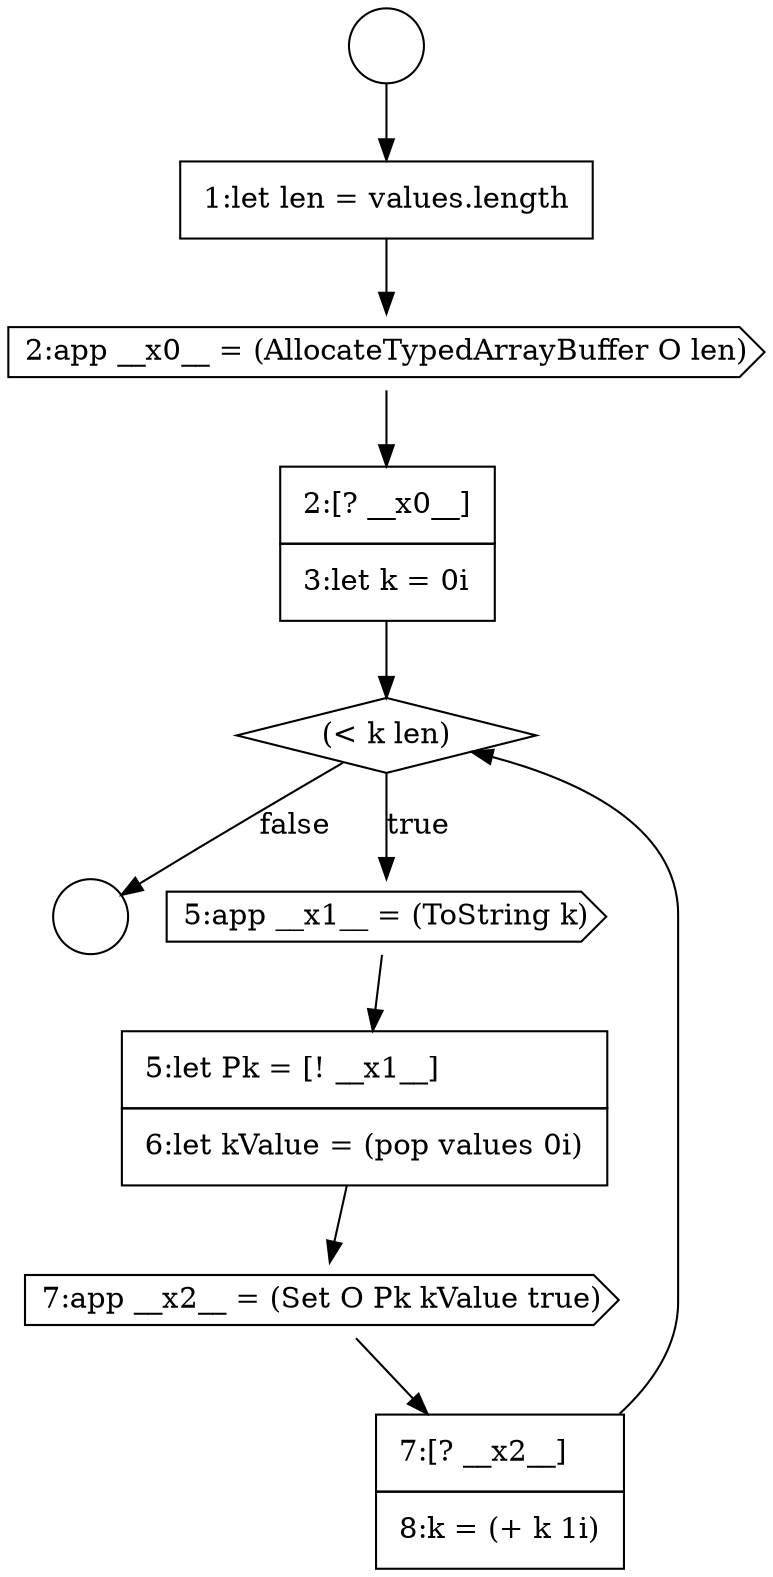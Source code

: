 digraph {
  node16962 [shape=diamond, label=<<font color="black">(&lt; k len)</font>> color="black" fillcolor="white" style=filled]
  node16965 [shape=cds, label=<<font color="black">7:app __x2__ = (Set O Pk kValue true)</font>> color="black" fillcolor="white" style=filled]
  node16957 [shape=circle label=" " color="black" fillcolor="white" style=filled]
  node16958 [shape=circle label=" " color="black" fillcolor="white" style=filled]
  node16964 [shape=none, margin=0, label=<<font color="black">
    <table border="0" cellborder="1" cellspacing="0" cellpadding="10">
      <tr><td align="left">5:let Pk = [! __x1__]</td></tr>
      <tr><td align="left">6:let kValue = (pop values 0i)</td></tr>
    </table>
  </font>> color="black" fillcolor="white" style=filled]
  node16959 [shape=none, margin=0, label=<<font color="black">
    <table border="0" cellborder="1" cellspacing="0" cellpadding="10">
      <tr><td align="left">1:let len = values.length</td></tr>
    </table>
  </font>> color="black" fillcolor="white" style=filled]
  node16961 [shape=none, margin=0, label=<<font color="black">
    <table border="0" cellborder="1" cellspacing="0" cellpadding="10">
      <tr><td align="left">2:[? __x0__]</td></tr>
      <tr><td align="left">3:let k = 0i</td></tr>
    </table>
  </font>> color="black" fillcolor="white" style=filled]
  node16966 [shape=none, margin=0, label=<<font color="black">
    <table border="0" cellborder="1" cellspacing="0" cellpadding="10">
      <tr><td align="left">7:[? __x2__]</td></tr>
      <tr><td align="left">8:k = (+ k 1i)</td></tr>
    </table>
  </font>> color="black" fillcolor="white" style=filled]
  node16963 [shape=cds, label=<<font color="black">5:app __x1__ = (ToString k)</font>> color="black" fillcolor="white" style=filled]
  node16960 [shape=cds, label=<<font color="black">2:app __x0__ = (AllocateTypedArrayBuffer O len)</font>> color="black" fillcolor="white" style=filled]
  node16964 -> node16965 [ color="black"]
  node16960 -> node16961 [ color="black"]
  node16966 -> node16962 [ color="black"]
  node16965 -> node16966 [ color="black"]
  node16959 -> node16960 [ color="black"]
  node16961 -> node16962 [ color="black"]
  node16963 -> node16964 [ color="black"]
  node16957 -> node16959 [ color="black"]
  node16962 -> node16963 [label=<<font color="black">true</font>> color="black"]
  node16962 -> node16958 [label=<<font color="black">false</font>> color="black"]
}
